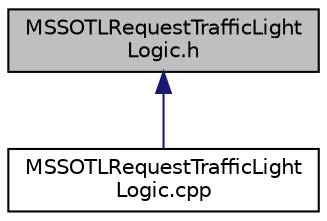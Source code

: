 digraph "MSSOTLRequestTrafficLightLogic.h"
{
  edge [fontname="Helvetica",fontsize="10",labelfontname="Helvetica",labelfontsize="10"];
  node [fontname="Helvetica",fontsize="10",shape=record];
  Node100 [label="MSSOTLRequestTrafficLight\lLogic.h",height=0.2,width=0.4,color="black", fillcolor="grey75", style="filled", fontcolor="black"];
  Node100 -> Node101 [dir="back",color="midnightblue",fontsize="10",style="solid",fontname="Helvetica"];
  Node101 [label="MSSOTLRequestTrafficLight\lLogic.cpp",height=0.2,width=0.4,color="black", fillcolor="white", style="filled",URL="$d2/d98/_m_s_s_o_t_l_request_traffic_light_logic_8cpp.html"];
}
